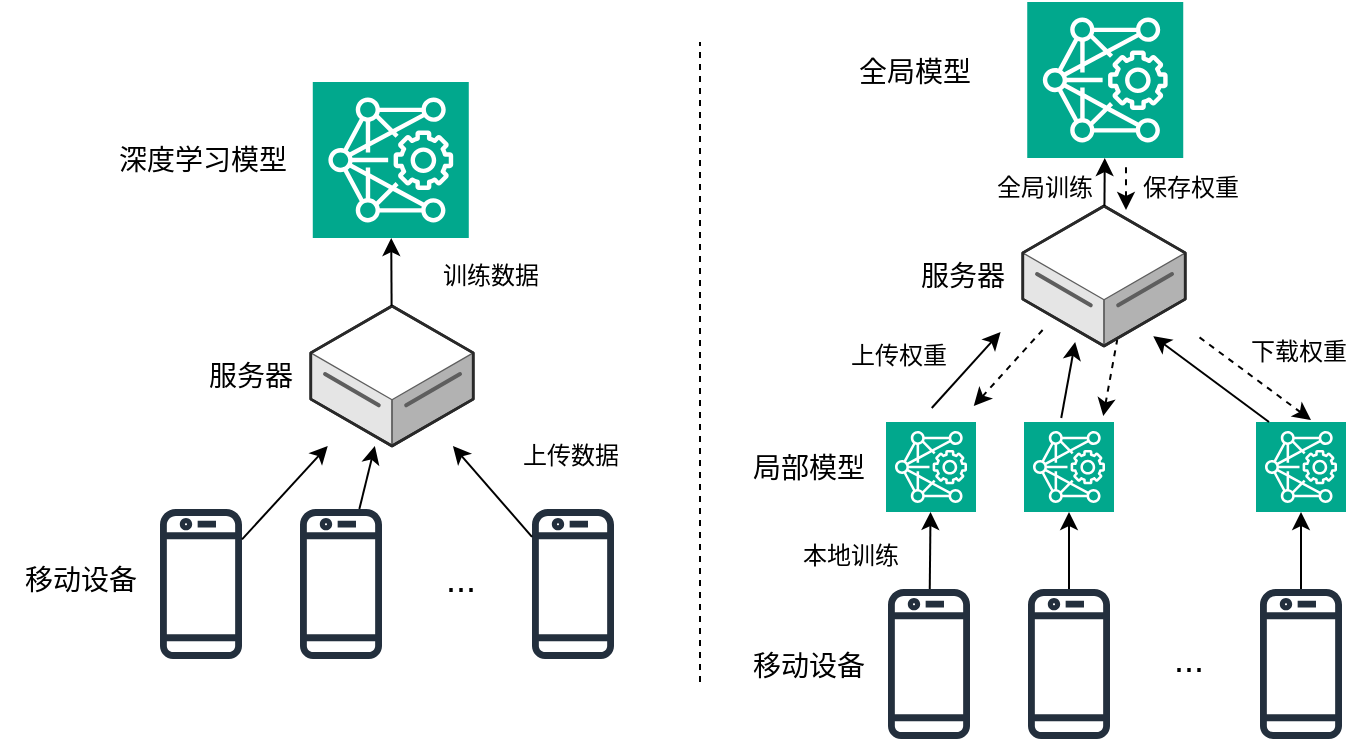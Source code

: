 <mxfile version="24.0.4" type="device" pages="2">
  <diagram name="第 1 页" id="ofbGrNo4NPfb0o0W3Y2y">
    <mxGraphModel dx="993" dy="639" grid="1" gridSize="10" guides="1" tooltips="1" connect="1" arrows="1" fold="1" page="1" pageScale="1" pageWidth="1350" pageHeight="600" math="0" shadow="0">
      <root>
        <mxCell id="0" />
        <mxCell id="1" parent="0" />
        <mxCell id="mTr0OVcNRnd7IH9XnR_G-3" value="" style="sketch=0;outlineConnect=0;fontColor=#232F3E;gradientColor=none;fillColor=#232F3D;strokeColor=none;dashed=0;verticalLabelPosition=bottom;verticalAlign=top;align=center;html=1;fontSize=12;fontStyle=0;aspect=fixed;pointerEvents=1;shape=mxgraph.aws4.mobile_client;" vertex="1" parent="1">
          <mxGeometry x="330" y="382" width="41" height="78" as="geometry" />
        </mxCell>
        <mxCell id="mTr0OVcNRnd7IH9XnR_G-4" value="" style="sketch=0;outlineConnect=0;fontColor=#232F3E;gradientColor=none;fillColor=#232F3D;strokeColor=none;dashed=0;verticalLabelPosition=bottom;verticalAlign=top;align=center;html=1;fontSize=12;fontStyle=0;aspect=fixed;pointerEvents=1;shape=mxgraph.aws4.mobile_client;" vertex="1" parent="1">
          <mxGeometry x="400" y="382" width="41" height="78" as="geometry" />
        </mxCell>
        <mxCell id="mTr0OVcNRnd7IH9XnR_G-5" value="" style="sketch=0;outlineConnect=0;fontColor=#232F3E;gradientColor=none;fillColor=#232F3D;strokeColor=none;dashed=0;verticalLabelPosition=bottom;verticalAlign=top;align=center;html=1;fontSize=12;fontStyle=0;aspect=fixed;pointerEvents=1;shape=mxgraph.aws4.mobile_client;" vertex="1" parent="1">
          <mxGeometry x="516" y="382" width="41" height="78" as="geometry" />
        </mxCell>
        <mxCell id="mTr0OVcNRnd7IH9XnR_G-6" value="..." style="text;html=1;align=center;verticalAlign=middle;resizable=0;points=[];autosize=1;strokeColor=none;fillColor=none;fontSize=18;" vertex="1" parent="1">
          <mxGeometry x="460" y="399" width="40" height="40" as="geometry" />
        </mxCell>
        <mxCell id="mTr0OVcNRnd7IH9XnR_G-10" value="" style="verticalLabelPosition=bottom;html=1;verticalAlign=top;strokeWidth=1;align=center;outlineConnect=0;dashed=0;outlineConnect=0;shape=mxgraph.aws3d.dataServer;strokeColor=#5E5E5E;aspect=fixed;" vertex="1" parent="1">
          <mxGeometry x="405.39" y="282" width="81.23" height="70" as="geometry" />
        </mxCell>
        <mxCell id="mTr0OVcNRnd7IH9XnR_G-14" value="&lt;span style=&quot;color: rgba(0, 0, 0, 0); font-family: monospace; font-size: 0px; text-align: start;&quot;&gt;%3CmxGraphModel%3E%3Croot%3E%3CmxCell%20id%3D%220%22%2F%3E%3CmxCell%20id%3D%221%22%20parent%3D%220%22%2F%3E%3CmxCell%20id%3D%222%22%20value%3D%22%22%20style%3D%22verticalLabelPosition%3Dbottom%3Bhtml%3D1%3BverticalAlign%3Dtop%3BstrokeWidth%3D1%3Balign%3Dcenter%3BoutlineConnect%3D0%3Bdashed%3D0%3BoutlineConnect%3D0%3Bshape%3Dmxgraph.aws3d.dataServer%3BstrokeColor%3D%235E5E5E%3Baspect%3Dfixed%3B%22%20vertex%3D%221%22%20parent%3D%221%22%3E%3CmxGeometry%20x%3D%22435.39%22%20y%3D%22320%22%20width%3D%2281.23%22%20height%3D%2270%22%20as%3D%22geometry%22%2F%3E%3C%2FmxCell%3E%3CmxCell%20id%3D%223%22%20value%3D%22%E6%9C%8D%E5%8A%A1%E5%99%A8%22%20style%3D%22text%3Bhtml%3D1%3Balign%3Dcenter%3BverticalAlign%3Dmiddle%3Bresizable%3D0%3Bpoints%3D%5B%5D%3Bautosize%3D1%3BstrokeColor%3Dnone%3BfillColor%3Dnone%3BfontSize%3D14%3B%22%20vertex%3D%221%22%20parent%3D%221%22%3E%3CmxGeometry%20x%3D%22370.39%22%20y%3D%22340%22%20width%3D%2270%22%20height%3D%2230%22%20as%3D%22geometry%22%2F%3E%3C%2FmxCell%3E%3C%2Froot%3E%3C%2FmxGraphModel%3E&lt;/span&gt;" style="sketch=0;points=[[0,0,0],[0.25,0,0],[0.5,0,0],[0.75,0,0],[1,0,0],[0,1,0],[0.25,1,0],[0.5,1,0],[0.75,1,0],[1,1,0],[0,0.25,0],[0,0.5,0],[0,0.75,0],[1,0.25,0],[1,0.5,0],[1,0.75,0]];outlineConnect=0;fontColor=#232F3E;fillColor=#01A88D;strokeColor=#ffffff;dashed=0;verticalLabelPosition=bottom;verticalAlign=top;align=center;html=1;fontSize=12;fontStyle=0;aspect=fixed;shape=mxgraph.aws4.resourceIcon;resIcon=mxgraph.aws4.deep_learning_amis;" vertex="1" parent="1">
          <mxGeometry x="406.39" y="170" width="78" height="78" as="geometry" />
        </mxCell>
        <mxCell id="mTr0OVcNRnd7IH9XnR_G-15" value="深度学习模型" style="text;html=1;align=center;verticalAlign=middle;resizable=0;points=[];autosize=1;strokeColor=none;fillColor=none;fontSize=14;" vertex="1" parent="1">
          <mxGeometry x="296.39" y="194" width="110" height="30" as="geometry" />
        </mxCell>
        <mxCell id="mTr0OVcNRnd7IH9XnR_G-16" value="服务器" style="text;html=1;align=center;verticalAlign=middle;resizable=0;points=[];autosize=1;strokeColor=none;fillColor=none;fontSize=14;" vertex="1" parent="1">
          <mxGeometry x="340.39" y="302" width="70" height="30" as="geometry" />
        </mxCell>
        <mxCell id="mTr0OVcNRnd7IH9XnR_G-17" value="移动设备" style="text;html=1;align=center;verticalAlign=middle;resizable=0;points=[];autosize=1;strokeColor=none;fillColor=none;fontSize=14;" vertex="1" parent="1">
          <mxGeometry x="250" y="404" width="80" height="30" as="geometry" />
        </mxCell>
        <mxCell id="mTr0OVcNRnd7IH9XnR_G-18" value="" style="endArrow=classic;html=1;rounded=0;" edge="1" parent="1" source="mTr0OVcNRnd7IH9XnR_G-3" target="mTr0OVcNRnd7IH9XnR_G-10">
          <mxGeometry width="50" height="50" relative="1" as="geometry">
            <mxPoint x="357" y="382" as="sourcePoint" />
            <mxPoint x="407" y="332" as="targetPoint" />
          </mxGeometry>
        </mxCell>
        <mxCell id="mTr0OVcNRnd7IH9XnR_G-20" value="" style="endArrow=classic;html=1;rounded=0;" edge="1" parent="1" source="mTr0OVcNRnd7IH9XnR_G-4" target="mTr0OVcNRnd7IH9XnR_G-10">
          <mxGeometry width="50" height="50" relative="1" as="geometry">
            <mxPoint x="367" y="392" as="sourcePoint" />
            <mxPoint x="417" y="342" as="targetPoint" />
          </mxGeometry>
        </mxCell>
        <mxCell id="mTr0OVcNRnd7IH9XnR_G-21" value="" style="endArrow=classic;html=1;rounded=0;" edge="1" parent="1" source="mTr0OVcNRnd7IH9XnR_G-5" target="mTr0OVcNRnd7IH9XnR_G-10">
          <mxGeometry width="50" height="50" relative="1" as="geometry">
            <mxPoint x="540" y="402" as="sourcePoint" />
            <mxPoint x="590" y="352" as="targetPoint" />
          </mxGeometry>
        </mxCell>
        <mxCell id="mTr0OVcNRnd7IH9XnR_G-22" value="" style="endArrow=classic;html=1;rounded=0;" edge="1" parent="1" source="mTr0OVcNRnd7IH9XnR_G-10" target="mTr0OVcNRnd7IH9XnR_G-14">
          <mxGeometry width="50" height="50" relative="1" as="geometry">
            <mxPoint x="380" y="292" as="sourcePoint" />
            <mxPoint x="430" y="242" as="targetPoint" />
          </mxGeometry>
        </mxCell>
        <mxCell id="mTr0OVcNRnd7IH9XnR_G-23" value="上传数据" style="text;html=1;align=center;verticalAlign=middle;resizable=0;points=[];autosize=1;strokeColor=none;fillColor=none;" vertex="1" parent="1">
          <mxGeometry x="500" y="342" width="70" height="30" as="geometry" />
        </mxCell>
        <mxCell id="mTr0OVcNRnd7IH9XnR_G-26" value="训练数据" style="text;html=1;align=center;verticalAlign=middle;resizable=0;points=[];autosize=1;strokeColor=none;fillColor=none;" vertex="1" parent="1">
          <mxGeometry x="460" y="252" width="70" height="30" as="geometry" />
        </mxCell>
        <mxCell id="mTr0OVcNRnd7IH9XnR_G-27" value="" style="sketch=0;outlineConnect=0;fontColor=#232F3E;gradientColor=none;fillColor=#232F3D;strokeColor=none;dashed=0;verticalLabelPosition=bottom;verticalAlign=top;align=center;html=1;fontSize=12;fontStyle=0;aspect=fixed;pointerEvents=1;shape=mxgraph.aws4.mobile_client;" vertex="1" parent="1">
          <mxGeometry x="694" y="422" width="41" height="78" as="geometry" />
        </mxCell>
        <mxCell id="mTr0OVcNRnd7IH9XnR_G-28" value="" style="sketch=0;outlineConnect=0;fontColor=#232F3E;gradientColor=none;fillColor=#232F3D;strokeColor=none;dashed=0;verticalLabelPosition=bottom;verticalAlign=top;align=center;html=1;fontSize=12;fontStyle=0;aspect=fixed;pointerEvents=1;shape=mxgraph.aws4.mobile_client;" vertex="1" parent="1">
          <mxGeometry x="764" y="422" width="41" height="78" as="geometry" />
        </mxCell>
        <mxCell id="mTr0OVcNRnd7IH9XnR_G-29" value="" style="sketch=0;outlineConnect=0;fontColor=#232F3E;gradientColor=none;fillColor=#232F3D;strokeColor=none;dashed=0;verticalLabelPosition=bottom;verticalAlign=top;align=center;html=1;fontSize=12;fontStyle=0;aspect=fixed;pointerEvents=1;shape=mxgraph.aws4.mobile_client;" vertex="1" parent="1">
          <mxGeometry x="880" y="422" width="41" height="78" as="geometry" />
        </mxCell>
        <mxCell id="mTr0OVcNRnd7IH9XnR_G-30" value="..." style="text;html=1;align=center;verticalAlign=middle;resizable=0;points=[];autosize=1;strokeColor=none;fillColor=none;fontSize=18;" vertex="1" parent="1">
          <mxGeometry x="824" y="439" width="40" height="40" as="geometry" />
        </mxCell>
        <mxCell id="mTr0OVcNRnd7IH9XnR_G-33" value="全局模型" style="text;html=1;align=center;verticalAlign=middle;resizable=0;points=[];autosize=1;strokeColor=none;fillColor=none;fontSize=14;" vertex="1" parent="1">
          <mxGeometry x="667" y="150" width="80" height="30" as="geometry" />
        </mxCell>
        <mxCell id="mTr0OVcNRnd7IH9XnR_G-42" value="" style="sketch=0;points=[[0,0,0],[0.25,0,0],[0.5,0,0],[0.75,0,0],[1,0,0],[0,1,0],[0.25,1,0],[0.5,1,0],[0.75,1,0],[1,1,0],[0,0.25,0],[0,0.5,0],[0,0.75,0],[1,0.25,0],[1,0.5,0],[1,0.75,0]];outlineConnect=0;fontColor=#232F3E;fillColor=#01A88D;strokeColor=#ffffff;dashed=0;verticalLabelPosition=bottom;verticalAlign=top;align=center;html=1;fontSize=12;fontStyle=0;aspect=fixed;shape=mxgraph.aws4.resourceIcon;resIcon=mxgraph.aws4.deep_learning_amis;" vertex="1" parent="1">
          <mxGeometry x="693" y="340" width="45" height="45" as="geometry" />
        </mxCell>
        <mxCell id="mTr0OVcNRnd7IH9XnR_G-43" value="" style="sketch=0;points=[[0,0,0],[0.25,0,0],[0.5,0,0],[0.75,0,0],[1,0,0],[0,1,0],[0.25,1,0],[0.5,1,0],[0.75,1,0],[1,1,0],[0,0.25,0],[0,0.5,0],[0,0.75,0],[1,0.25,0],[1,0.5,0],[1,0.75,0]];outlineConnect=0;fontColor=#232F3E;fillColor=#01A88D;strokeColor=#ffffff;dashed=0;verticalLabelPosition=bottom;verticalAlign=top;align=center;html=1;fontSize=12;fontStyle=0;aspect=fixed;shape=mxgraph.aws4.resourceIcon;resIcon=mxgraph.aws4.deep_learning_amis;" vertex="1" parent="1">
          <mxGeometry x="762" y="340" width="45" height="45" as="geometry" />
        </mxCell>
        <mxCell id="mTr0OVcNRnd7IH9XnR_G-44" value="" style="sketch=0;points=[[0,0,0],[0.25,0,0],[0.5,0,0],[0.75,0,0],[1,0,0],[0,1,0],[0.25,1,0],[0.5,1,0],[0.75,1,0],[1,1,0],[0,0.25,0],[0,0.5,0],[0,0.75,0],[1,0.25,0],[1,0.5,0],[1,0.75,0]];outlineConnect=0;fontColor=#232F3E;fillColor=#01A88D;strokeColor=#ffffff;dashed=0;verticalLabelPosition=bottom;verticalAlign=top;align=center;html=1;fontSize=12;fontStyle=0;aspect=fixed;shape=mxgraph.aws4.resourceIcon;resIcon=mxgraph.aws4.deep_learning_amis;" vertex="1" parent="1">
          <mxGeometry x="878" y="340" width="45" height="45" as="geometry" />
        </mxCell>
        <mxCell id="mTr0OVcNRnd7IH9XnR_G-45" value="移动设备" style="text;html=1;align=center;verticalAlign=middle;resizable=0;points=[];autosize=1;strokeColor=none;fillColor=none;fontSize=14;" vertex="1" parent="1">
          <mxGeometry x="614" y="447" width="80" height="30" as="geometry" />
        </mxCell>
        <mxCell id="mTr0OVcNRnd7IH9XnR_G-46" value="局部模型" style="text;html=1;align=center;verticalAlign=middle;resizable=0;points=[];autosize=1;strokeColor=none;fillColor=none;fontSize=14;" vertex="1" parent="1">
          <mxGeometry x="614" y="347.5" width="80" height="30" as="geometry" />
        </mxCell>
        <mxCell id="mTr0OVcNRnd7IH9XnR_G-47" value="" style="endArrow=classic;html=1;rounded=0;" edge="1" parent="1" source="mTr0OVcNRnd7IH9XnR_G-27" target="mTr0OVcNRnd7IH9XnR_G-42">
          <mxGeometry width="50" height="50" relative="1" as="geometry">
            <mxPoint x="704" y="490" as="sourcePoint" />
            <mxPoint x="754" y="440" as="targetPoint" />
          </mxGeometry>
        </mxCell>
        <mxCell id="mTr0OVcNRnd7IH9XnR_G-48" value="" style="endArrow=classic;html=1;rounded=0;" edge="1" parent="1" source="mTr0OVcNRnd7IH9XnR_G-28" target="mTr0OVcNRnd7IH9XnR_G-43">
          <mxGeometry width="50" height="50" relative="1" as="geometry">
            <mxPoint x="814" y="440" as="sourcePoint" />
            <mxPoint x="864" y="390" as="targetPoint" />
          </mxGeometry>
        </mxCell>
        <mxCell id="mTr0OVcNRnd7IH9XnR_G-49" value="" style="endArrow=classic;html=1;rounded=0;" edge="1" parent="1" source="mTr0OVcNRnd7IH9XnR_G-29" target="mTr0OVcNRnd7IH9XnR_G-44">
          <mxGeometry width="50" height="50" relative="1" as="geometry">
            <mxPoint x="795" y="434" as="sourcePoint" />
            <mxPoint x="795" y="395" as="targetPoint" />
          </mxGeometry>
        </mxCell>
        <mxCell id="mTr0OVcNRnd7IH9XnR_G-51" value="" style="verticalLabelPosition=bottom;html=1;verticalAlign=top;strokeWidth=1;align=center;outlineConnect=0;dashed=0;outlineConnect=0;shape=mxgraph.aws3d.dataServer;strokeColor=#5E5E5E;aspect=fixed;" vertex="1" parent="1">
          <mxGeometry x="761.39" y="232" width="81.23" height="70" as="geometry" />
        </mxCell>
        <mxCell id="mTr0OVcNRnd7IH9XnR_G-52" value="服务器" style="text;html=1;align=center;verticalAlign=middle;resizable=0;points=[];autosize=1;strokeColor=none;fillColor=none;fontSize=14;" vertex="1" parent="1">
          <mxGeometry x="696.39" y="252" width="70" height="30" as="geometry" />
        </mxCell>
        <mxCell id="mTr0OVcNRnd7IH9XnR_G-53" value="" style="sketch=0;points=[[0,0,0],[0.25,0,0],[0.5,0,0],[0.75,0,0],[1,0,0],[0,1,0],[0.25,1,0],[0.5,1,0],[0.75,1,0],[1,1,0],[0,0.25,0],[0,0.5,0],[0,0.75,0],[1,0.25,0],[1,0.5,0],[1,0.75,0]];outlineConnect=0;fontColor=#232F3E;fillColor=#01A88D;strokeColor=#ffffff;dashed=0;verticalLabelPosition=bottom;verticalAlign=top;align=center;html=1;fontSize=12;fontStyle=0;aspect=fixed;shape=mxgraph.aws4.resourceIcon;resIcon=mxgraph.aws4.deep_learning_amis;" vertex="1" parent="1">
          <mxGeometry x="763.62" y="130" width="78" height="78" as="geometry" />
        </mxCell>
        <mxCell id="mTr0OVcNRnd7IH9XnR_G-54" value="" style="endArrow=classic;html=1;rounded=0;" edge="1" parent="1">
          <mxGeometry width="50" height="50" relative="1" as="geometry">
            <mxPoint x="715.881" y="333" as="sourcePoint" />
            <mxPoint x="750.302" y="295" as="targetPoint" />
          </mxGeometry>
        </mxCell>
        <mxCell id="mTr0OVcNRnd7IH9XnR_G-55" value="" style="endArrow=classic;html=1;rounded=0;" edge="1" parent="1">
          <mxGeometry width="50" height="50" relative="1" as="geometry">
            <mxPoint x="780.624" y="338" as="sourcePoint" />
            <mxPoint x="787.59" y="300" as="targetPoint" />
          </mxGeometry>
        </mxCell>
        <mxCell id="mTr0OVcNRnd7IH9XnR_G-56" value="" style="endArrow=classic;html=1;rounded=0;exitX=0.5;exitY=0;exitDx=0;exitDy=0;exitPerimeter=0;" edge="1" parent="1">
          <mxGeometry width="50" height="50" relative="1" as="geometry">
            <mxPoint x="884.5" y="340" as="sourcePoint" />
            <mxPoint x="826.62" y="297.102" as="targetPoint" />
          </mxGeometry>
        </mxCell>
        <mxCell id="mTr0OVcNRnd7IH9XnR_G-58" value="" style="endArrow=classic;html=1;rounded=0;" edge="1" parent="1" source="mTr0OVcNRnd7IH9XnR_G-51" target="mTr0OVcNRnd7IH9XnR_G-53">
          <mxGeometry width="50" height="50" relative="1" as="geometry">
            <mxPoint x="749" y="330" as="sourcePoint" />
            <mxPoint x="799" y="280" as="targetPoint" />
          </mxGeometry>
        </mxCell>
        <mxCell id="mTr0OVcNRnd7IH9XnR_G-59" value="本地训练" style="text;html=1;align=center;verticalAlign=middle;resizable=0;points=[];autosize=1;strokeColor=none;fillColor=none;" vertex="1" parent="1">
          <mxGeometry x="640" y="392" width="70" height="30" as="geometry" />
        </mxCell>
        <mxCell id="mTr0OVcNRnd7IH9XnR_G-60" value="上传权重" style="text;html=1;align=center;verticalAlign=middle;resizable=0;points=[];autosize=1;strokeColor=none;fillColor=none;" vertex="1" parent="1">
          <mxGeometry x="664" y="292" width="70" height="30" as="geometry" />
        </mxCell>
        <mxCell id="mTr0OVcNRnd7IH9XnR_G-61" value="全局训练" style="text;html=1;align=center;verticalAlign=middle;resizable=0;points=[];autosize=1;strokeColor=none;fillColor=none;" vertex="1" parent="1">
          <mxGeometry x="737" y="208" width="70" height="30" as="geometry" />
        </mxCell>
        <mxCell id="mTr0OVcNRnd7IH9XnR_G-63" value="" style="endArrow=none;html=1;rounded=0;dashed=1;startArrow=classic;startFill=1;endFill=0;" edge="1" parent="1">
          <mxGeometry width="50" height="50" relative="1" as="geometry">
            <mxPoint x="813" y="234" as="sourcePoint" />
            <mxPoint x="813" y="210" as="targetPoint" />
          </mxGeometry>
        </mxCell>
        <mxCell id="mTr0OVcNRnd7IH9XnR_G-64" value="" style="endArrow=none;html=1;rounded=0;startArrow=classic;startFill=1;endFill=0;dashed=1;" edge="1" parent="1">
          <mxGeometry width="50" height="50" relative="1" as="geometry">
            <mxPoint x="736.881" y="332" as="sourcePoint" />
            <mxPoint x="771.302" y="294" as="targetPoint" />
          </mxGeometry>
        </mxCell>
        <mxCell id="mTr0OVcNRnd7IH9XnR_G-65" value="" style="endArrow=none;html=1;rounded=0;startArrow=classic;startFill=1;endFill=0;dashed=1;" edge="1" parent="1">
          <mxGeometry width="50" height="50" relative="1" as="geometry">
            <mxPoint x="801.624" y="337" as="sourcePoint" />
            <mxPoint x="808.59" y="299" as="targetPoint" />
          </mxGeometry>
        </mxCell>
        <mxCell id="mTr0OVcNRnd7IH9XnR_G-66" value="" style="endArrow=none;html=1;rounded=0;exitX=0.5;exitY=0;exitDx=0;exitDy=0;exitPerimeter=0;startArrow=classic;startFill=1;endFill=0;dashed=1;" edge="1" parent="1">
          <mxGeometry width="50" height="50" relative="1" as="geometry">
            <mxPoint x="905.5" y="339" as="sourcePoint" />
            <mxPoint x="847.62" y="296.102" as="targetPoint" />
          </mxGeometry>
        </mxCell>
        <mxCell id="mTr0OVcNRnd7IH9XnR_G-67" value="保存权重" style="text;html=1;align=center;verticalAlign=middle;resizable=0;points=[];autosize=1;strokeColor=none;fillColor=none;" vertex="1" parent="1">
          <mxGeometry x="810" y="208" width="70" height="30" as="geometry" />
        </mxCell>
        <mxCell id="mTr0OVcNRnd7IH9XnR_G-68" value="下载权重" style="text;html=1;align=center;verticalAlign=middle;resizable=0;points=[];autosize=1;strokeColor=none;fillColor=none;" vertex="1" parent="1">
          <mxGeometry x="864" y="290" width="70" height="30" as="geometry" />
        </mxCell>
        <mxCell id="mTr0OVcNRnd7IH9XnR_G-69" value="" style="endArrow=none;dashed=1;html=1;rounded=0;" edge="1" parent="1">
          <mxGeometry width="50" height="50" relative="1" as="geometry">
            <mxPoint x="600" y="470" as="sourcePoint" />
            <mxPoint x="600" y="150" as="targetPoint" />
          </mxGeometry>
        </mxCell>
      </root>
    </mxGraphModel>
  </diagram>
  <diagram id="k20c5njvyAuZSdy-xLdN" name="第 2 页">
    <mxGraphModel dx="1134" dy="730" grid="1" gridSize="10" guides="1" tooltips="1" connect="1" arrows="1" fold="1" page="1" pageScale="1" pageWidth="1350" pageHeight="600" math="0" shadow="0">
      <root>
        <mxCell id="0" />
        <mxCell id="1" parent="0" />
        <mxCell id="SwZ1HhXvIo6VnyP5Fpxa-2" value="" style="shape=mxgraph.signs.transportation.car_4;html=1;pointerEvents=1;fillColor=#000000;strokeColor=none;verticalLabelPosition=bottom;verticalAlign=top;align=center;" vertex="1" parent="1">
          <mxGeometry x="220" y="300" width="60" height="56" as="geometry" />
        </mxCell>
        <mxCell id="SwZ1HhXvIo6VnyP5Fpxa-4" value="" style="shape=mxgraph.signs.transportation.car_4;html=1;pointerEvents=1;fillColor=#000000;strokeColor=none;verticalLabelPosition=bottom;verticalAlign=top;align=center;" vertex="1" parent="1">
          <mxGeometry x="290" y="300" width="60" height="56" as="geometry" />
        </mxCell>
        <mxCell id="SwZ1HhXvIo6VnyP5Fpxa-5" value="" style="shape=mxgraph.signs.transportation.car_4;html=1;pointerEvents=1;fillColor=#000000;strokeColor=none;verticalLabelPosition=bottom;verticalAlign=top;align=center;" vertex="1" parent="1">
          <mxGeometry x="420" y="300" width="60" height="56" as="geometry" />
        </mxCell>
        <mxCell id="SwZ1HhXvIo6VnyP5Fpxa-6" value="..." style="text;html=1;align=center;verticalAlign=middle;resizable=0;points=[];autosize=1;strokeColor=none;fillColor=none;fontSize=18;" vertex="1" parent="1">
          <mxGeometry x="368" y="303" width="40" height="40" as="geometry" />
        </mxCell>
        <mxCell id="SwZ1HhXvIo6VnyP5Fpxa-7" value="" style="verticalLabelPosition=bottom;html=1;verticalAlign=top;strokeWidth=1;align=center;outlineConnect=0;dashed=0;outlineConnect=0;shape=mxgraph.aws3d.dataServer;strokeColor=#5E5E5E;aspect=fixed;" vertex="1" parent="1">
          <mxGeometry x="310" y="190" width="81.23" height="70" as="geometry" />
        </mxCell>
        <mxCell id="SwZ1HhXvIo6VnyP5Fpxa-8" value="" style="sketch=0;points=[[0,0,0],[0.25,0,0],[0.5,0,0],[0.75,0,0],[1,0,0],[0,1,0],[0.25,1,0],[0.5,1,0],[0.75,1,0],[1,1,0],[0,0.25,0],[0,0.5,0],[0,0.75,0],[1,0.25,0],[1,0.5,0],[1,0.75,0]];outlineConnect=0;fontColor=#232F3E;fillColor=#01A88D;strokeColor=#ffffff;dashed=0;verticalLabelPosition=bottom;verticalAlign=top;align=center;html=1;fontSize=12;fontStyle=0;aspect=fixed;shape=mxgraph.aws4.resourceIcon;resIcon=mxgraph.aws4.deep_learning_amis;" vertex="1" parent="1">
          <mxGeometry x="315.61" y="80" width="70" height="70" as="geometry" />
        </mxCell>
        <mxCell id="SwZ1HhXvIo6VnyP5Fpxa-9" value="" style="endArrow=classic;html=1;rounded=0;exitX=0.77;exitY=0.01;exitDx=0;exitDy=0;exitPerimeter=0;" edge="1" parent="1" source="SwZ1HhXvIo6VnyP5Fpxa-2" target="SwZ1HhXvIo6VnyP5Fpxa-7">
          <mxGeometry width="50" height="50" relative="1" as="geometry">
            <mxPoint x="160" y="320" as="sourcePoint" />
            <mxPoint x="210" y="270" as="targetPoint" />
          </mxGeometry>
        </mxCell>
        <mxCell id="SwZ1HhXvIo6VnyP5Fpxa-10" value="" style="endArrow=classic;html=1;rounded=0;" edge="1" parent="1" source="SwZ1HhXvIo6VnyP5Fpxa-4" target="SwZ1HhXvIo6VnyP5Fpxa-7">
          <mxGeometry width="50" height="50" relative="1" as="geometry">
            <mxPoint x="110" y="360" as="sourcePoint" />
            <mxPoint x="160" y="310" as="targetPoint" />
          </mxGeometry>
        </mxCell>
        <mxCell id="SwZ1HhXvIo6VnyP5Fpxa-11" value="" style="endArrow=classic;html=1;rounded=0;exitX=0.23;exitY=0.01;exitDx=0;exitDy=0;exitPerimeter=0;" edge="1" parent="1" source="SwZ1HhXvIo6VnyP5Fpxa-5" target="SwZ1HhXvIo6VnyP5Fpxa-7">
          <mxGeometry width="50" height="50" relative="1" as="geometry">
            <mxPoint x="450" y="330" as="sourcePoint" />
            <mxPoint x="350" y="270" as="targetPoint" />
          </mxGeometry>
        </mxCell>
        <mxCell id="SwZ1HhXvIo6VnyP5Fpxa-12" value="" style="endArrow=classic;html=1;rounded=0;" edge="1" parent="1" source="SwZ1HhXvIo6VnyP5Fpxa-7" target="SwZ1HhXvIo6VnyP5Fpxa-8">
          <mxGeometry width="50" height="50" relative="1" as="geometry">
            <mxPoint x="444" y="311" as="sourcePoint" />
            <mxPoint x="399" y="270" as="targetPoint" />
          </mxGeometry>
        </mxCell>
        <mxCell id="SwZ1HhXvIo6VnyP5Fpxa-14" value="" style="sketch=0;points=[[0,0,0],[0.25,0,0],[0.5,0,0],[0.75,0,0],[1,0,0],[0,1,0],[0.25,1,0],[0.5,1,0],[0.75,1,0],[1,1,0],[0,0.25,0],[0,0.5,0],[0,0.75,0],[1,0.25,0],[1,0.5,0],[1,0.75,0]];outlineConnect=0;fontColor=#232F3E;fillColor=#01A88D;strokeColor=#ffffff;dashed=0;verticalLabelPosition=bottom;verticalAlign=top;align=center;html=1;fontSize=12;fontStyle=0;aspect=fixed;shape=mxgraph.aws4.resourceIcon;resIcon=mxgraph.aws4.deep_learning_amis;" vertex="1" parent="1">
          <mxGeometry x="523" y="80" width="70" height="70" as="geometry" />
        </mxCell>
        <mxCell id="SwZ1HhXvIo6VnyP5Fpxa-15" value="" style="shape=mxgraph.signs.transportation.car_4;html=1;pointerEvents=1;fillColor=#000000;strokeColor=none;verticalLabelPosition=bottom;verticalAlign=top;align=center;" vertex="1" parent="1">
          <mxGeometry x="528" y="300" width="60" height="56" as="geometry" />
        </mxCell>
        <mxCell id="SwZ1HhXvIo6VnyP5Fpxa-18" value="车辆" style="text;html=1;align=center;verticalAlign=middle;resizable=0;points=[];autosize=1;strokeColor=none;fillColor=none;fontSize=14;" vertex="1" parent="1">
          <mxGeometry x="170" y="308" width="50" height="30" as="geometry" />
        </mxCell>
        <mxCell id="SwZ1HhXvIo6VnyP5Fpxa-19" value="服务器" style="text;html=1;align=center;verticalAlign=middle;resizable=0;points=[];autosize=1;strokeColor=none;fillColor=none;fontSize=14;" vertex="1" parent="1">
          <mxGeometry x="240" y="210" width="70" height="30" as="geometry" />
        </mxCell>
        <mxCell id="SwZ1HhXvIo6VnyP5Fpxa-20" value="深度学习模型" style="text;html=1;align=center;verticalAlign=middle;resizable=0;points=[];autosize=1;strokeColor=none;fillColor=none;fontSize=14;" vertex="1" parent="1">
          <mxGeometry x="207" y="100" width="110" height="30" as="geometry" />
        </mxCell>
        <mxCell id="SwZ1HhXvIo6VnyP5Fpxa-21" value="上传数据" style="text;html=1;align=center;verticalAlign=middle;resizable=0;points=[];autosize=1;strokeColor=none;fillColor=none;" vertex="1" parent="1">
          <mxGeometry x="215" y="260" width="70" height="30" as="geometry" />
        </mxCell>
        <mxCell id="SwZ1HhXvIo6VnyP5Fpxa-22" value="训练模型" style="text;html=1;align=center;verticalAlign=middle;resizable=0;points=[];autosize=1;strokeColor=none;fillColor=none;" vertex="1" parent="1">
          <mxGeometry x="280" y="160" width="70" height="30" as="geometry" />
        </mxCell>
        <mxCell id="SwZ1HhXvIo6VnyP5Fpxa-23" value="上传请求" style="text;html=1;align=center;verticalAlign=middle;resizable=0;points=[];autosize=1;strokeColor=none;fillColor=none;" vertex="1" parent="1">
          <mxGeometry x="480" y="258" width="70" height="30" as="geometry" />
        </mxCell>
        <mxCell id="SwZ1HhXvIo6VnyP5Fpxa-24" value="返回结果" style="text;html=1;align=center;verticalAlign=middle;resizable=0;points=[];autosize=1;strokeColor=none;fillColor=none;" vertex="1" parent="1">
          <mxGeometry x="570" y="260" width="70" height="30" as="geometry" />
        </mxCell>
        <mxCell id="SwZ1HhXvIo6VnyP5Fpxa-25" value="" style="endArrow=none;dashed=1;html=1;rounded=0;" edge="1" parent="1">
          <mxGeometry width="50" height="50" relative="1" as="geometry">
            <mxPoint x="646" y="338" as="sourcePoint" />
            <mxPoint x="646" y="58" as="targetPoint" />
          </mxGeometry>
        </mxCell>
        <mxCell id="Vg5k9NDUOcZOUJCgJMiN-20" style="edgeStyle=orthogonalEdgeStyle;rounded=0;orthogonalLoop=1;jettySize=auto;html=1;exitX=0.5;exitY=0;exitDx=0;exitDy=0;exitPerimeter=0;" edge="1" parent="1" source="Vg5k9NDUOcZOUJCgJMiN-1" target="Vg5k9NDUOcZOUJCgJMiN-16">
          <mxGeometry relative="1" as="geometry" />
        </mxCell>
        <mxCell id="Vg5k9NDUOcZOUJCgJMiN-1" value="" style="shape=mxgraph.signs.transportation.car_4;html=1;pointerEvents=1;fillColor=#000000;strokeColor=none;verticalLabelPosition=bottom;verticalAlign=top;align=center;" vertex="1" parent="1">
          <mxGeometry x="721" y="329" width="60" height="56" as="geometry" />
        </mxCell>
        <mxCell id="Vg5k9NDUOcZOUJCgJMiN-21" style="edgeStyle=orthogonalEdgeStyle;rounded=0;orthogonalLoop=1;jettySize=auto;html=1;exitX=0.5;exitY=0;exitDx=0;exitDy=0;exitPerimeter=0;" edge="1" parent="1" source="Vg5k9NDUOcZOUJCgJMiN-2" target="Vg5k9NDUOcZOUJCgJMiN-17">
          <mxGeometry relative="1" as="geometry" />
        </mxCell>
        <mxCell id="Vg5k9NDUOcZOUJCgJMiN-2" value="" style="shape=mxgraph.signs.transportation.car_4;html=1;pointerEvents=1;fillColor=#000000;strokeColor=none;verticalLabelPosition=bottom;verticalAlign=top;align=center;" vertex="1" parent="1">
          <mxGeometry x="791" y="329" width="60" height="56" as="geometry" />
        </mxCell>
        <mxCell id="Vg5k9NDUOcZOUJCgJMiN-22" style="edgeStyle=orthogonalEdgeStyle;rounded=0;orthogonalLoop=1;jettySize=auto;html=1;exitX=0.5;exitY=0;exitDx=0;exitDy=0;exitPerimeter=0;" edge="1" parent="1" source="Vg5k9NDUOcZOUJCgJMiN-3" target="Vg5k9NDUOcZOUJCgJMiN-18">
          <mxGeometry relative="1" as="geometry" />
        </mxCell>
        <mxCell id="Vg5k9NDUOcZOUJCgJMiN-3" value="" style="shape=mxgraph.signs.transportation.car_4;html=1;pointerEvents=1;fillColor=#000000;strokeColor=none;verticalLabelPosition=bottom;verticalAlign=top;align=center;" vertex="1" parent="1">
          <mxGeometry x="921" y="329" width="60" height="56" as="geometry" />
        </mxCell>
        <mxCell id="Vg5k9NDUOcZOUJCgJMiN-4" value="..." style="text;html=1;align=center;verticalAlign=middle;resizable=0;points=[];autosize=1;strokeColor=none;fillColor=none;fontSize=18;" vertex="1" parent="1">
          <mxGeometry x="869" y="332" width="40" height="40" as="geometry" />
        </mxCell>
        <mxCell id="Vg5k9NDUOcZOUJCgJMiN-5" value="" style="verticalLabelPosition=bottom;html=1;verticalAlign=top;strokeWidth=1;align=center;outlineConnect=0;dashed=0;outlineConnect=0;shape=mxgraph.aws3d.dataServer;strokeColor=#5E5E5E;aspect=fixed;" vertex="1" parent="1">
          <mxGeometry x="802" y="159" width="81.23" height="70" as="geometry" />
        </mxCell>
        <mxCell id="Vg5k9NDUOcZOUJCgJMiN-6" value="" style="sketch=0;points=[[0,0,0],[0.25,0,0],[0.5,0,0],[0.75,0,0],[1,0,0],[0,1,0],[0.25,1,0],[0.5,1,0],[0.75,1,0],[1,1,0],[0,0.25,0],[0,0.5,0],[0,0.75,0],[1,0.25,0],[1,0.5,0],[1,0.75,0]];outlineConnect=0;fontColor=#232F3E;fillColor=#01A88D;strokeColor=#ffffff;dashed=0;verticalLabelPosition=bottom;verticalAlign=top;align=center;html=1;fontSize=12;fontStyle=0;aspect=fixed;shape=mxgraph.aws4.resourceIcon;resIcon=mxgraph.aws4.deep_learning_amis;" vertex="1" parent="1">
          <mxGeometry x="807.61" y="49" width="70" height="70" as="geometry" />
        </mxCell>
        <mxCell id="Vg5k9NDUOcZOUJCgJMiN-10" value="" style="endArrow=classic;html=1;rounded=0;" edge="1" parent="1" source="Vg5k9NDUOcZOUJCgJMiN-5" target="Vg5k9NDUOcZOUJCgJMiN-6">
          <mxGeometry width="50" height="50" relative="1" as="geometry">
            <mxPoint x="936" y="280" as="sourcePoint" />
            <mxPoint x="891" y="239" as="targetPoint" />
          </mxGeometry>
        </mxCell>
        <mxCell id="Vg5k9NDUOcZOUJCgJMiN-11" value="车辆" style="text;html=1;align=center;verticalAlign=middle;resizable=0;points=[];autosize=1;strokeColor=none;fillColor=none;fontSize=14;" vertex="1" parent="1">
          <mxGeometry x="671" y="337" width="50" height="30" as="geometry" />
        </mxCell>
        <mxCell id="Vg5k9NDUOcZOUJCgJMiN-12" value="服务器" style="text;html=1;align=center;verticalAlign=middle;resizable=0;points=[];autosize=1;strokeColor=none;fillColor=none;fontSize=14;" vertex="1" parent="1">
          <mxGeometry x="732" y="179" width="70" height="30" as="geometry" />
        </mxCell>
        <mxCell id="Vg5k9NDUOcZOUJCgJMiN-13" value="深度学习模型" style="text;html=1;align=center;verticalAlign=middle;resizable=0;points=[];autosize=1;strokeColor=none;fillColor=none;fontSize=14;" vertex="1" parent="1">
          <mxGeometry x="699" y="69" width="110" height="30" as="geometry" />
        </mxCell>
        <mxCell id="Vg5k9NDUOcZOUJCgJMiN-14" value="上传权重" style="text;html=1;align=center;verticalAlign=middle;resizable=0;points=[];autosize=1;strokeColor=none;fillColor=none;" vertex="1" parent="1">
          <mxGeometry x="715" y="223" width="70" height="30" as="geometry" />
        </mxCell>
        <mxCell id="Vg5k9NDUOcZOUJCgJMiN-15" value="全局训练" style="text;html=1;align=center;verticalAlign=middle;resizable=0;points=[];autosize=1;strokeColor=none;fillColor=none;" vertex="1" parent="1">
          <mxGeometry x="772" y="129" width="70" height="30" as="geometry" />
        </mxCell>
        <mxCell id="Vg5k9NDUOcZOUJCgJMiN-16" value="" style="sketch=0;points=[[0,0,0],[0.25,0,0],[0.5,0,0],[0.75,0,0],[1,0,0],[0,1,0],[0.25,1,0],[0.5,1,0],[0.75,1,0],[1,1,0],[0,0.25,0],[0,0.5,0],[0,0.75,0],[1,0.25,0],[1,0.5,0],[1,0.75,0]];outlineConnect=0;fontColor=#232F3E;fillColor=#01A88D;strokeColor=#ffffff;dashed=0;verticalLabelPosition=bottom;verticalAlign=top;align=center;html=1;fontSize=12;fontStyle=0;aspect=fixed;shape=mxgraph.aws4.resourceIcon;resIcon=mxgraph.aws4.deep_learning_amis;" vertex="1" parent="1">
          <mxGeometry x="728.19" y="258" width="45.61" height="45.61" as="geometry" />
        </mxCell>
        <mxCell id="Vg5k9NDUOcZOUJCgJMiN-17" value="" style="sketch=0;points=[[0,0,0],[0.25,0,0],[0.5,0,0],[0.75,0,0],[1,0,0],[0,1,0],[0.25,1,0],[0.5,1,0],[0.75,1,0],[1,1,0],[0,0.25,0],[0,0.5,0],[0,0.75,0],[1,0.25,0],[1,0.5,0],[1,0.75,0]];outlineConnect=0;fontColor=#232F3E;fillColor=#01A88D;strokeColor=#ffffff;dashed=0;verticalLabelPosition=bottom;verticalAlign=top;align=center;html=1;fontSize=12;fontStyle=0;aspect=fixed;shape=mxgraph.aws4.resourceIcon;resIcon=mxgraph.aws4.deep_learning_amis;" vertex="1" parent="1">
          <mxGeometry x="798.19" y="258" width="45.61" height="45.61" as="geometry" />
        </mxCell>
        <mxCell id="Vg5k9NDUOcZOUJCgJMiN-18" value="" style="sketch=0;points=[[0,0,0],[0.25,0,0],[0.5,0,0],[0.75,0,0],[1,0,0],[0,1,0],[0.25,1,0],[0.5,1,0],[0.75,1,0],[1,1,0],[0,0.25,0],[0,0.5,0],[0,0.75,0],[1,0.25,0],[1,0.5,0],[1,0.75,0]];outlineConnect=0;fontColor=#232F3E;fillColor=#01A88D;strokeColor=#ffffff;dashed=0;verticalLabelPosition=bottom;verticalAlign=top;align=center;html=1;fontSize=12;fontStyle=0;aspect=fixed;shape=mxgraph.aws4.resourceIcon;resIcon=mxgraph.aws4.deep_learning_amis;" vertex="1" parent="1">
          <mxGeometry x="928.19" y="258" width="45.61" height="45.61" as="geometry" />
        </mxCell>
        <mxCell id="Vg5k9NDUOcZOUJCgJMiN-19" value="局部模型" style="text;html=1;align=center;verticalAlign=middle;resizable=0;points=[];autosize=1;strokeColor=none;fillColor=none;fontSize=14;" vertex="1" parent="1">
          <mxGeometry x="653" y="267.8" width="80" height="30" as="geometry" />
        </mxCell>
        <mxCell id="Vg5k9NDUOcZOUJCgJMiN-23" value="" style="endArrow=classic;html=1;rounded=0;" edge="1" parent="1" source="Vg5k9NDUOcZOUJCgJMiN-16" target="Vg5k9NDUOcZOUJCgJMiN-5">
          <mxGeometry width="50" height="50" relative="1" as="geometry">
            <mxPoint x="682" y="279" as="sourcePoint" />
            <mxPoint x="732" y="229" as="targetPoint" />
          </mxGeometry>
        </mxCell>
        <mxCell id="Vg5k9NDUOcZOUJCgJMiN-24" value="" style="endArrow=classic;html=1;rounded=0;" edge="1" parent="1" source="Vg5k9NDUOcZOUJCgJMiN-17" target="Vg5k9NDUOcZOUJCgJMiN-5">
          <mxGeometry width="50" height="50" relative="1" as="geometry">
            <mxPoint x="784" y="269" as="sourcePoint" />
            <mxPoint x="816" y="239" as="targetPoint" />
          </mxGeometry>
        </mxCell>
        <mxCell id="Vg5k9NDUOcZOUJCgJMiN-25" value="" style="endArrow=classic;html=1;rounded=0;" edge="1" parent="1" source="Vg5k9NDUOcZOUJCgJMiN-18" target="Vg5k9NDUOcZOUJCgJMiN-5">
          <mxGeometry width="50" height="50" relative="1" as="geometry">
            <mxPoint x="837" y="268" as="sourcePoint" />
            <mxPoint x="844" y="239" as="targetPoint" />
          </mxGeometry>
        </mxCell>
        <mxCell id="Vg5k9NDUOcZOUJCgJMiN-27" value="本地训练" style="text;html=1;align=center;verticalAlign=middle;resizable=0;points=[];autosize=1;strokeColor=none;fillColor=none;" vertex="1" parent="1">
          <mxGeometry x="680" y="303.61" width="70" height="30" as="geometry" />
        </mxCell>
        <mxCell id="eVgpRpPtsCxfV3In_sLA-2" value="" style="endArrow=none;html=1;rounded=0;dashed=1;startArrow=classic;startFill=1;endFill=0;" edge="1" parent="1">
          <mxGeometry width="50" height="50" relative="1" as="geometry">
            <mxPoint x="858" y="158" as="sourcePoint" />
            <mxPoint x="858" y="118" as="targetPoint" />
          </mxGeometry>
        </mxCell>
        <mxCell id="eVgpRpPtsCxfV3In_sLA-3" value="" style="endArrow=none;html=1;rounded=0;dashed=1;startArrow=classic;startFill=1;endFill=0;" edge="1" parent="1">
          <mxGeometry width="50" height="50" relative="1" as="geometry">
            <mxPoint x="789" y="258" as="sourcePoint" />
            <mxPoint x="821" y="228" as="targetPoint" />
          </mxGeometry>
        </mxCell>
        <mxCell id="eVgpRpPtsCxfV3In_sLA-4" value="" style="endArrow=none;html=1;rounded=0;dashed=1;startArrow=classic;startFill=1;endFill=0;" edge="1" parent="1">
          <mxGeometry width="50" height="50" relative="1" as="geometry">
            <mxPoint x="842" y="257" as="sourcePoint" />
            <mxPoint x="849" y="228" as="targetPoint" />
          </mxGeometry>
        </mxCell>
        <mxCell id="eVgpRpPtsCxfV3In_sLA-5" value="" style="endArrow=none;html=1;rounded=0;dashed=1;startArrow=classic;startFill=1;endFill=0;" edge="1" parent="1">
          <mxGeometry width="50" height="50" relative="1" as="geometry">
            <mxPoint x="943" y="262" as="sourcePoint" />
            <mxPoint x="898" y="226" as="targetPoint" />
          </mxGeometry>
        </mxCell>
        <mxCell id="fCfdRbduN2WougZYYhq7-1" value="保存权重" style="text;html=1;align=center;verticalAlign=middle;resizable=0;points=[];autosize=1;strokeColor=none;fillColor=none;" vertex="1" parent="1">
          <mxGeometry x="857" y="127" width="70" height="30" as="geometry" />
        </mxCell>
        <mxCell id="fCfdRbduN2WougZYYhq7-2" value="下载权重" style="text;html=1;align=center;verticalAlign=middle;resizable=0;points=[];autosize=1;strokeColor=none;fillColor=none;" vertex="1" parent="1">
          <mxGeometry x="916" y="223" width="70" height="30" as="geometry" />
        </mxCell>
        <mxCell id="zCaWD980FAl4RoHKN_nR-1" value="" style="verticalLabelPosition=bottom;html=1;verticalAlign=top;strokeWidth=1;align=center;outlineConnect=0;dashed=0;outlineConnect=0;shape=mxgraph.aws3d.dataServer;strokeColor=#5E5E5E;aspect=fixed;" vertex="1" parent="1">
          <mxGeometry x="517.39" y="183" width="81.23" height="70" as="geometry" />
        </mxCell>
        <mxCell id="zCaWD980FAl4RoHKN_nR-3" value="" style="endArrow=classic;html=1;rounded=0;exitX=0.5;exitY=0;exitDx=0;exitDy=0;exitPerimeter=0;" edge="1" parent="1">
          <mxGeometry width="50" height="50" relative="1" as="geometry">
            <mxPoint x="547" y="300" as="sourcePoint" />
            <mxPoint x="547.003" y="253" as="targetPoint" />
          </mxGeometry>
        </mxCell>
        <mxCell id="zCaWD980FAl4RoHKN_nR-5" value="" style="endArrow=classic;html=1;rounded=0;" edge="1" parent="1">
          <mxGeometry width="50" height="50" relative="1" as="geometry">
            <mxPoint x="548.003" y="183" as="sourcePoint" />
            <mxPoint x="548.002" y="150" as="targetPoint" />
          </mxGeometry>
        </mxCell>
        <mxCell id="zCaWD980FAl4RoHKN_nR-6" value="" style="endArrow=none;html=1;rounded=0;exitX=0.5;exitY=0;exitDx=0;exitDy=0;exitPerimeter=0;startArrow=classic;startFill=1;endFill=0;dashed=1;" edge="1" parent="1">
          <mxGeometry width="50" height="50" relative="1" as="geometry">
            <mxPoint x="568" y="300" as="sourcePoint" />
            <mxPoint x="568.003" y="253" as="targetPoint" />
          </mxGeometry>
        </mxCell>
        <mxCell id="zCaWD980FAl4RoHKN_nR-7" value="" style="endArrow=none;html=1;rounded=0;startArrow=classic;startFill=1;endFill=0;dashed=1;" edge="1" parent="1">
          <mxGeometry width="50" height="50" relative="1" as="geometry">
            <mxPoint x="569.003" y="183" as="sourcePoint" />
            <mxPoint x="569.002" y="150" as="targetPoint" />
          </mxGeometry>
        </mxCell>
        <mxCell id="zCaWD980FAl4RoHKN_nR-8" value="模型推理" style="text;html=1;align=center;verticalAlign=middle;resizable=0;points=[];autosize=1;strokeColor=none;fillColor=none;" vertex="1" parent="1">
          <mxGeometry x="483" y="159" width="70" height="30" as="geometry" />
        </mxCell>
        <mxCell id="zCaWD980FAl4RoHKN_nR-9" value="返回结果" style="text;html=1;align=center;verticalAlign=middle;resizable=0;points=[];autosize=1;strokeColor=none;fillColor=none;" vertex="1" parent="1">
          <mxGeometry x="570" y="157" width="70" height="30" as="geometry" />
        </mxCell>
        <mxCell id="zCaWD980FAl4RoHKN_nR-10" style="edgeStyle=orthogonalEdgeStyle;rounded=0;orthogonalLoop=1;jettySize=auto;html=1;exitX=0.5;exitY=0;exitDx=0;exitDy=0;exitPerimeter=0;" edge="1" parent="1">
          <mxGeometry relative="1" as="geometry">
            <mxPoint x="1054" y="234.0" as="sourcePoint" />
            <mxPoint x="1054" y="208.61" as="targetPoint" />
          </mxGeometry>
        </mxCell>
        <mxCell id="zCaWD980FAl4RoHKN_nR-11" value="" style="shape=mxgraph.signs.transportation.car_4;html=1;pointerEvents=1;fillColor=#000000;strokeColor=none;verticalLabelPosition=bottom;verticalAlign=top;align=center;" vertex="1" parent="1">
          <mxGeometry x="1031" y="234" width="60" height="56" as="geometry" />
        </mxCell>
        <mxCell id="zCaWD980FAl4RoHKN_nR-12" value="" style="sketch=0;points=[[0,0,0],[0.25,0,0],[0.5,0,0],[0.75,0,0],[1,0,0],[0,1,0],[0.25,1,0],[0.5,1,0],[0.75,1,0],[1,1,0],[0,0.25,0],[0,0.5,0],[0,0.75,0],[1,0.25,0],[1,0.5,0],[1,0.75,0]];outlineConnect=0;fontColor=#232F3E;fillColor=#01A88D;strokeColor=#ffffff;dashed=0;verticalLabelPosition=bottom;verticalAlign=top;align=center;html=1;fontSize=12;fontStyle=0;aspect=fixed;shape=mxgraph.aws4.resourceIcon;resIcon=mxgraph.aws4.deep_learning_amis;" vertex="1" parent="1">
          <mxGeometry x="1038.19" y="163" width="45.61" height="45.61" as="geometry" />
        </mxCell>
        <mxCell id="zCaWD980FAl4RoHKN_nR-13" style="edgeStyle=orthogonalEdgeStyle;rounded=0;orthogonalLoop=1;jettySize=auto;html=1;exitX=0.5;exitY=0;exitDx=0;exitDy=0;exitPerimeter=0;startArrow=classic;startFill=1;endArrow=none;endFill=0;dashed=1;" edge="1" parent="1">
          <mxGeometry relative="1" as="geometry">
            <mxPoint x="1071" y="234.0" as="sourcePoint" />
            <mxPoint x="1071" y="208.61" as="targetPoint" />
          </mxGeometry>
        </mxCell>
        <mxCell id="zCaWD980FAl4RoHKN_nR-14" value="模型推理" style="text;html=1;align=center;verticalAlign=middle;resizable=0;points=[];autosize=1;strokeColor=none;fillColor=none;" vertex="1" parent="1">
          <mxGeometry x="982.5" y="210.61" width="70" height="30" as="geometry" />
        </mxCell>
        <mxCell id="zCaWD980FAl4RoHKN_nR-15" value="返回结果" style="text;html=1;align=center;verticalAlign=middle;resizable=0;points=[];autosize=1;strokeColor=none;fillColor=none;" vertex="1" parent="1">
          <mxGeometry x="1069.5" y="208.61" width="70" height="30" as="geometry" />
        </mxCell>
      </root>
    </mxGraphModel>
  </diagram>
</mxfile>
